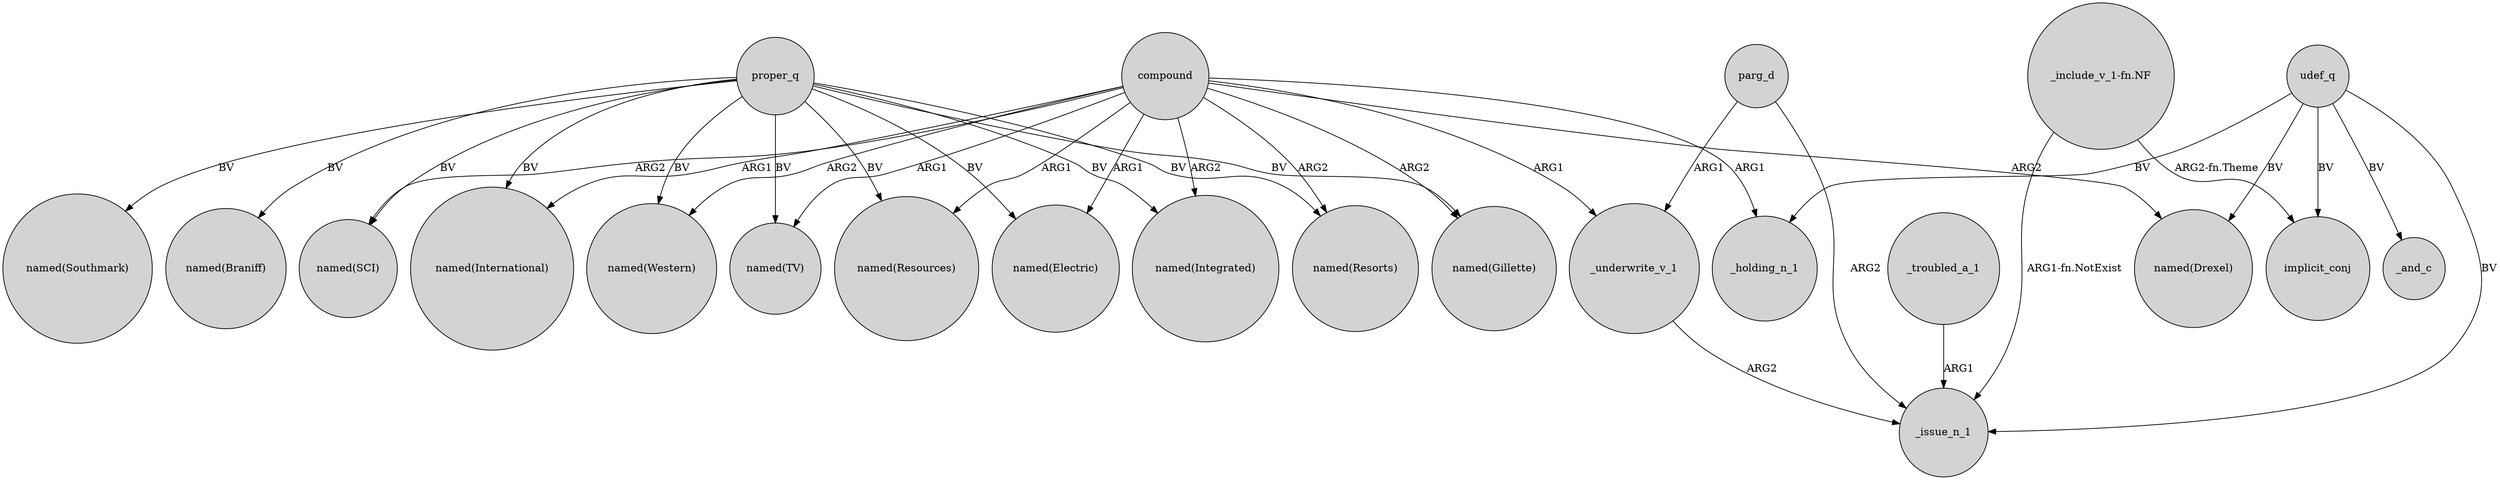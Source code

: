 digraph {
	node [shape=circle style=filled]
	compound -> "named(International)" [label=ARG1]
	compound -> "named(Resources)" [label=ARG1]
	proper_q -> "named(Gillette)" [label=BV]
	_underwrite_v_1 -> _issue_n_1 [label=ARG2]
	proper_q -> "named(Integrated)" [label=BV]
	proper_q -> "named(Resources)" [label=BV]
	compound -> _underwrite_v_1 [label=ARG1]
	proper_q -> "named(Braniff)" [label=BV]
	"_include_v_1-fn.NF" -> _issue_n_1 [label="ARG1-fn.NotExist"]
	compound -> "named(Gillette)" [label=ARG2]
	compound -> "named(Resorts)" [label=ARG2]
	compound -> "named(Electric)" [label=ARG1]
	proper_q -> "named(TV)" [label=BV]
	udef_q -> implicit_conj [label=BV]
	compound -> _holding_n_1 [label=ARG1]
	udef_q -> "named(Drexel)" [label=BV]
	"_include_v_1-fn.NF" -> implicit_conj [label="ARG2-fn.Theme"]
	proper_q -> "named(Southmark)" [label=BV]
	_troubled_a_1 -> _issue_n_1 [label=ARG1]
	compound -> "named(Integrated)" [label=ARG2]
	compound -> "named(Drexel)" [label=ARG2]
	proper_q -> "named(Electric)" [label=BV]
	compound -> "named(SCI)" [label=ARG2]
	udef_q -> _issue_n_1 [label=BV]
	proper_q -> "named(Western)" [label=BV]
	proper_q -> "named(Resorts)" [label=BV]
	parg_d -> _issue_n_1 [label=ARG2]
	udef_q -> _holding_n_1 [label=BV]
	udef_q -> _and_c [label=BV]
	parg_d -> _underwrite_v_1 [label=ARG1]
	compound -> "named(TV)" [label=ARG1]
	proper_q -> "named(SCI)" [label=BV]
	compound -> "named(Western)" [label=ARG2]
	proper_q -> "named(International)" [label=BV]
}
